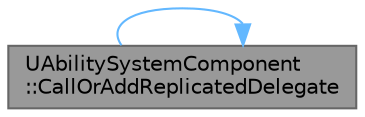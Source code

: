 digraph "UAbilitySystemComponent::CallOrAddReplicatedDelegate"
{
 // INTERACTIVE_SVG=YES
 // LATEX_PDF_SIZE
  bgcolor="transparent";
  edge [fontname=Helvetica,fontsize=10,labelfontname=Helvetica,labelfontsize=10];
  node [fontname=Helvetica,fontsize=10,shape=box,height=0.2,width=0.4];
  rankdir="LR";
  Node1 [id="Node000001",label="UAbilitySystemComponent\l::CallOrAddReplicatedDelegate",height=0.2,width=0.4,color="gray40", fillcolor="grey60", style="filled", fontcolor="black",tooltip="Calls passed in delegate if the Client Event has already been sent."];
  Node1 -> Node1 [id="edge1_Node000001_Node000001",color="steelblue1",style="solid",tooltip=" "];
}

